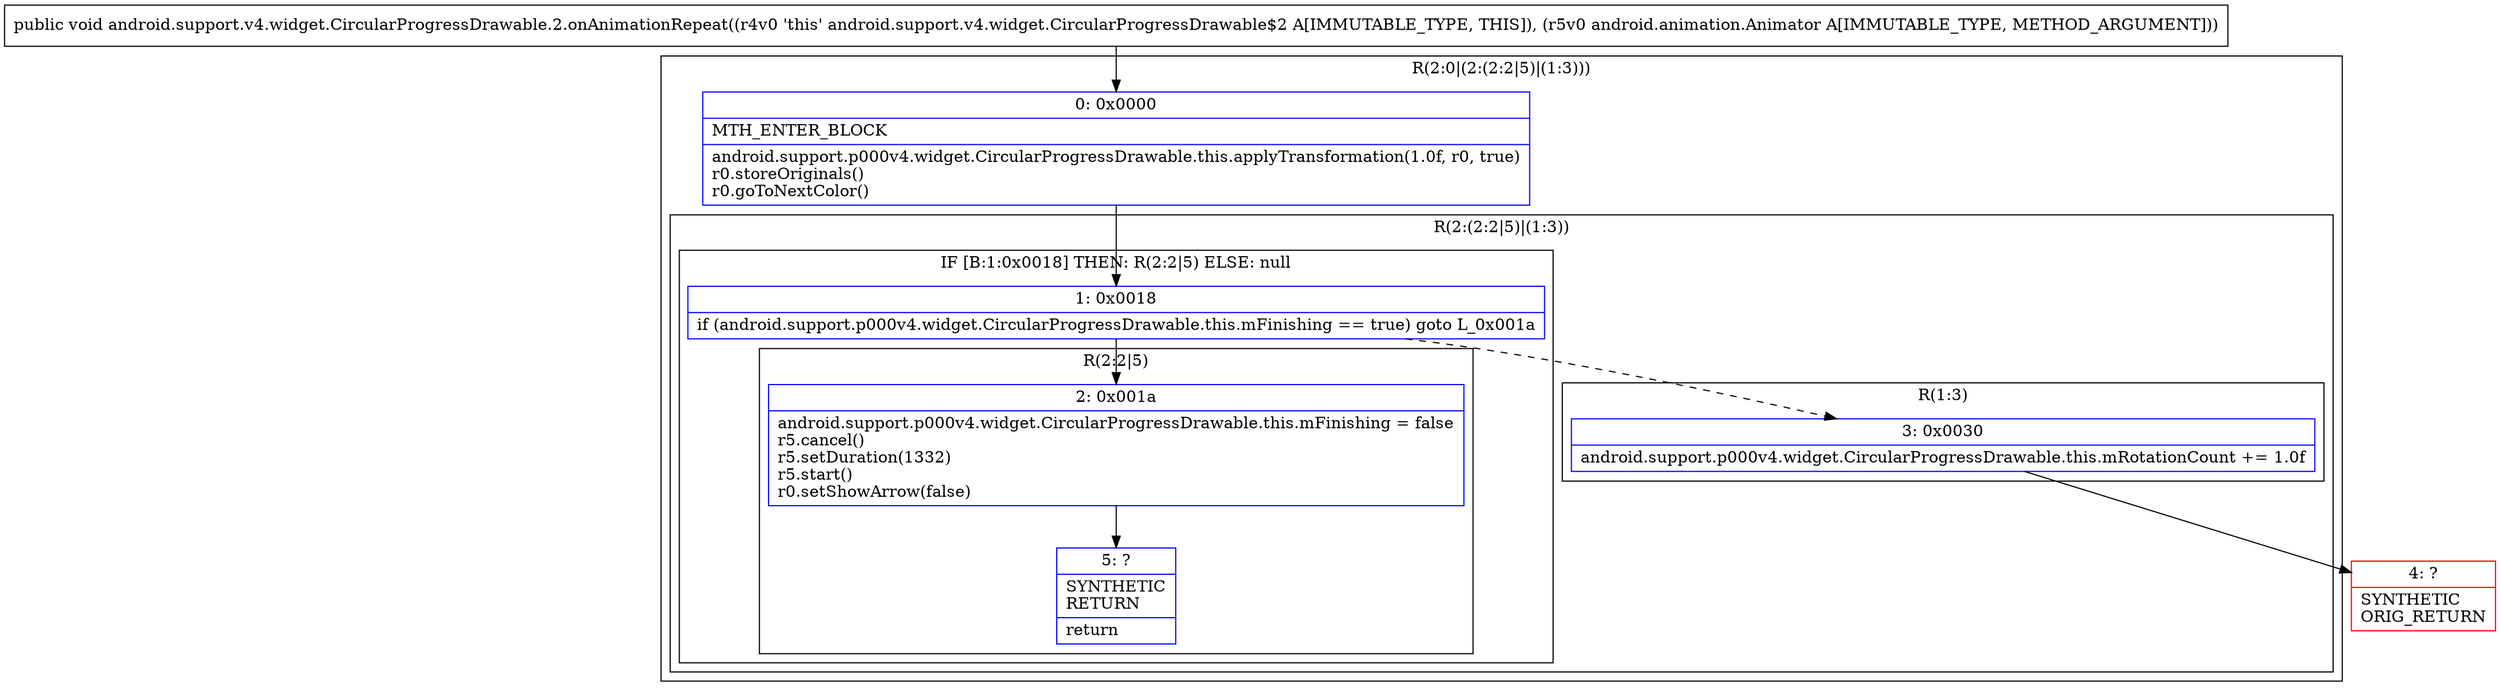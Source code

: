 digraph "CFG forandroid.support.v4.widget.CircularProgressDrawable.2.onAnimationRepeat(Landroid\/animation\/Animator;)V" {
subgraph cluster_Region_314740581 {
label = "R(2:0|(2:(2:2|5)|(1:3)))";
node [shape=record,color=blue];
Node_0 [shape=record,label="{0\:\ 0x0000|MTH_ENTER_BLOCK\l|android.support.p000v4.widget.CircularProgressDrawable.this.applyTransformation(1.0f, r0, true)\lr0.storeOriginals()\lr0.goToNextColor()\l}"];
subgraph cluster_Region_350921987 {
label = "R(2:(2:2|5)|(1:3))";
node [shape=record,color=blue];
subgraph cluster_IfRegion_697297914 {
label = "IF [B:1:0x0018] THEN: R(2:2|5) ELSE: null";
node [shape=record,color=blue];
Node_1 [shape=record,label="{1\:\ 0x0018|if (android.support.p000v4.widget.CircularProgressDrawable.this.mFinishing == true) goto L_0x001a\l}"];
subgraph cluster_Region_1652316520 {
label = "R(2:2|5)";
node [shape=record,color=blue];
Node_2 [shape=record,label="{2\:\ 0x001a|android.support.p000v4.widget.CircularProgressDrawable.this.mFinishing = false\lr5.cancel()\lr5.setDuration(1332)\lr5.start()\lr0.setShowArrow(false)\l}"];
Node_5 [shape=record,label="{5\:\ ?|SYNTHETIC\lRETURN\l|return\l}"];
}
}
subgraph cluster_Region_1690520549 {
label = "R(1:3)";
node [shape=record,color=blue];
Node_3 [shape=record,label="{3\:\ 0x0030|android.support.p000v4.widget.CircularProgressDrawable.this.mRotationCount += 1.0f\l}"];
}
}
}
Node_4 [shape=record,color=red,label="{4\:\ ?|SYNTHETIC\lORIG_RETURN\l}"];
MethodNode[shape=record,label="{public void android.support.v4.widget.CircularProgressDrawable.2.onAnimationRepeat((r4v0 'this' android.support.v4.widget.CircularProgressDrawable$2 A[IMMUTABLE_TYPE, THIS]), (r5v0 android.animation.Animator A[IMMUTABLE_TYPE, METHOD_ARGUMENT])) }"];
MethodNode -> Node_0;
Node_0 -> Node_1;
Node_1 -> Node_2;
Node_1 -> Node_3[style=dashed];
Node_2 -> Node_5;
Node_3 -> Node_4;
}

